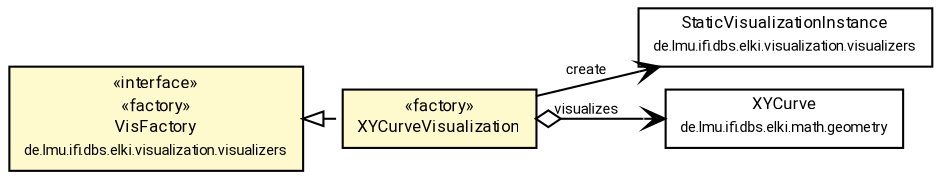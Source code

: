 #!/usr/local/bin/dot
#
# Class diagram 
# Generated by UMLGraph version R5_7_2-60-g0e99a6 (http://www.spinellis.gr/umlgraph/)
#

digraph G {
	graph [fontnames="svg"]
	edge [fontname="Roboto",fontsize=7,labelfontname="Roboto",labelfontsize=7,color="black"];
	node [fontname="Roboto",fontcolor="black",fontsize=8,shape=plaintext,margin=0,width=0,height=0];
	nodesep=0.15;
	ranksep=0.25;
	rankdir=LR;
	// de.lmu.ifi.dbs.elki.visualization.visualizers.VisFactory
	c11001603 [label=<<table title="de.lmu.ifi.dbs.elki.visualization.visualizers.VisFactory" border="0" cellborder="1" cellspacing="0" cellpadding="2" bgcolor="LemonChiffon" href="../VisFactory.html" target="_parent">
		<tr><td><table border="0" cellspacing="0" cellpadding="1">
		<tr><td align="center" balign="center"> &#171;interface&#187; </td></tr>
		<tr><td align="center" balign="center"> &#171;factory&#187; </td></tr>
		<tr><td align="center" balign="center"> <font face="Roboto">VisFactory</font> </td></tr>
		<tr><td align="center" balign="center"> <font face="Roboto" point-size="7.0">de.lmu.ifi.dbs.elki.visualization.visualizers</font> </td></tr>
		</table></td></tr>
		</table>>, URL="../VisFactory.html"];
	// de.lmu.ifi.dbs.elki.visualization.visualizers.StaticVisualizationInstance
	c11001609 [label=<<table title="de.lmu.ifi.dbs.elki.visualization.visualizers.StaticVisualizationInstance" border="0" cellborder="1" cellspacing="0" cellpadding="2" href="../StaticVisualizationInstance.html" target="_parent">
		<tr><td><table border="0" cellspacing="0" cellpadding="1">
		<tr><td align="center" balign="center"> <font face="Roboto">StaticVisualizationInstance</font> </td></tr>
		<tr><td align="center" balign="center"> <font face="Roboto" point-size="7.0">de.lmu.ifi.dbs.elki.visualization.visualizers</font> </td></tr>
		</table></td></tr>
		</table>>, URL="../StaticVisualizationInstance.html"];
	// de.lmu.ifi.dbs.elki.visualization.visualizers.visunproj.XYCurveVisualization
	c11001617 [label=<<table title="de.lmu.ifi.dbs.elki.visualization.visualizers.visunproj.XYCurveVisualization" border="0" cellborder="1" cellspacing="0" cellpadding="2" bgcolor="lemonChiffon" href="XYCurveVisualization.html" target="_parent">
		<tr><td><table border="0" cellspacing="0" cellpadding="1">
		<tr><td align="center" balign="center"> &#171;factory&#187; </td></tr>
		<tr><td align="center" balign="center"> <font face="Roboto">XYCurveVisualization</font> </td></tr>
		</table></td></tr>
		</table>>, URL="XYCurveVisualization.html"];
	// de.lmu.ifi.dbs.elki.math.geometry.XYCurve
	c11003052 [label=<<table title="de.lmu.ifi.dbs.elki.math.geometry.XYCurve" border="0" cellborder="1" cellspacing="0" cellpadding="2" href="../../../math/geometry/XYCurve.html" target="_parent">
		<tr><td><table border="0" cellspacing="0" cellpadding="1">
		<tr><td align="center" balign="center"> <font face="Roboto">XYCurve</font> </td></tr>
		<tr><td align="center" balign="center"> <font face="Roboto" point-size="7.0">de.lmu.ifi.dbs.elki.math.geometry</font> </td></tr>
		</table></td></tr>
		</table>>, URL="../../../math/geometry/XYCurve.html"];
	// de.lmu.ifi.dbs.elki.visualization.visualizers.visunproj.XYCurveVisualization implements de.lmu.ifi.dbs.elki.visualization.visualizers.VisFactory
	c11001603 -> c11001617 [arrowtail=empty,style=dashed,dir=back,weight=9];
	// de.lmu.ifi.dbs.elki.visualization.visualizers.visunproj.XYCurveVisualization navhas de.lmu.ifi.dbs.elki.math.geometry.XYCurve
	c11001617 -> c11003052 [arrowhead=open,arrowtail=ediamond,dir=both,weight=3,label="visualizes"];
	// de.lmu.ifi.dbs.elki.visualization.visualizers.visunproj.XYCurveVisualization navassoc de.lmu.ifi.dbs.elki.visualization.visualizers.StaticVisualizationInstance
	c11001617 -> c11001609 [arrowhead=open,weight=1,label="create"];
}

